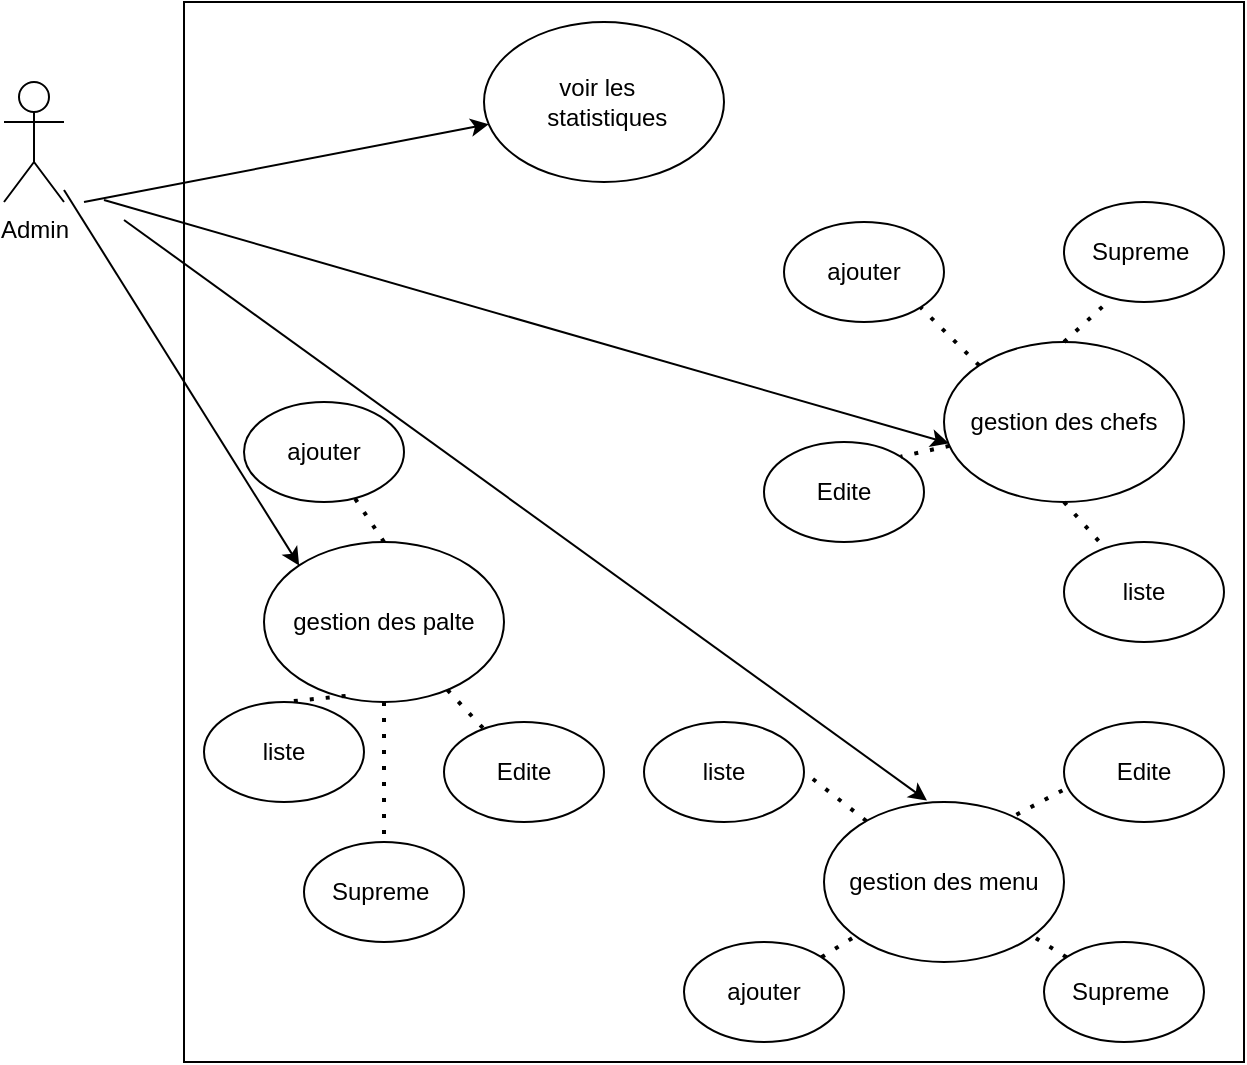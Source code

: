 <mxfile version="22.1.3" type="device">
  <diagram name="Page-1" id="ma_yxxifLasTanGZJS4U">
    <mxGraphModel dx="1050" dy="581" grid="1" gridSize="10" guides="1" tooltips="1" connect="1" arrows="1" fold="1" page="1" pageScale="1" pageWidth="827" pageHeight="1169" math="0" shadow="0">
      <root>
        <mxCell id="0" />
        <mxCell id="1" parent="0" />
        <mxCell id="blFSkxdI-w_qwhiomdWg-1" value="" style="whiteSpace=wrap;html=1;aspect=fixed;" vertex="1" parent="1">
          <mxGeometry x="150" y="80" width="530" height="530" as="geometry" />
        </mxCell>
        <mxCell id="blFSkxdI-w_qwhiomdWg-2" value="Admin" style="shape=umlActor;verticalLabelPosition=bottom;verticalAlign=top;html=1;outlineConnect=0;" vertex="1" parent="1">
          <mxGeometry x="60" y="120" width="30" height="60" as="geometry" />
        </mxCell>
        <mxCell id="blFSkxdI-w_qwhiomdWg-3" value="voir les&amp;nbsp;&amp;nbsp;&lt;br&gt;&amp;nbsp;statistiques" style="ellipse;whiteSpace=wrap;html=1;" vertex="1" parent="1">
          <mxGeometry x="300" y="90" width="120" height="80" as="geometry" />
        </mxCell>
        <mxCell id="blFSkxdI-w_qwhiomdWg-4" value="gestion des palte" style="ellipse;whiteSpace=wrap;html=1;" vertex="1" parent="1">
          <mxGeometry x="190" y="350" width="120" height="80" as="geometry" />
        </mxCell>
        <mxCell id="blFSkxdI-w_qwhiomdWg-5" value="gestion des chefs" style="ellipse;whiteSpace=wrap;html=1;" vertex="1" parent="1">
          <mxGeometry x="530" y="250" width="120" height="80" as="geometry" />
        </mxCell>
        <mxCell id="blFSkxdI-w_qwhiomdWg-6" value="" style="endArrow=classic;html=1;rounded=0;entryX=0;entryY=0;entryDx=0;entryDy=0;" edge="1" parent="1" source="blFSkxdI-w_qwhiomdWg-2" target="blFSkxdI-w_qwhiomdWg-4">
          <mxGeometry width="50" height="50" relative="1" as="geometry">
            <mxPoint x="250" y="390" as="sourcePoint" />
            <mxPoint x="300" y="340" as="targetPoint" />
          </mxGeometry>
        </mxCell>
        <mxCell id="blFSkxdI-w_qwhiomdWg-7" value="" style="endArrow=classic;html=1;rounded=0;" edge="1" parent="1" target="blFSkxdI-w_qwhiomdWg-3">
          <mxGeometry width="50" height="50" relative="1" as="geometry">
            <mxPoint x="100" y="180" as="sourcePoint" />
            <mxPoint x="218" y="242" as="targetPoint" />
          </mxGeometry>
        </mxCell>
        <mxCell id="blFSkxdI-w_qwhiomdWg-8" value="" style="endArrow=classic;html=1;rounded=0;entryX=0.02;entryY=0.633;entryDx=0;entryDy=0;entryPerimeter=0;" edge="1" parent="1" target="blFSkxdI-w_qwhiomdWg-5">
          <mxGeometry width="50" height="50" relative="1" as="geometry">
            <mxPoint x="110" y="179" as="sourcePoint" />
            <mxPoint x="370" y="180" as="targetPoint" />
          </mxGeometry>
        </mxCell>
        <mxCell id="blFSkxdI-w_qwhiomdWg-9" value="gestion des menu" style="ellipse;whiteSpace=wrap;html=1;" vertex="1" parent="1">
          <mxGeometry x="470" y="480" width="120" height="80" as="geometry" />
        </mxCell>
        <mxCell id="blFSkxdI-w_qwhiomdWg-10" value="" style="endArrow=classic;html=1;rounded=0;entryX=0.429;entryY=-0.009;entryDx=0;entryDy=0;entryPerimeter=0;" edge="1" parent="1" target="blFSkxdI-w_qwhiomdWg-9">
          <mxGeometry width="50" height="50" relative="1" as="geometry">
            <mxPoint x="120" y="189" as="sourcePoint" />
            <mxPoint x="542" y="260" as="targetPoint" />
          </mxGeometry>
        </mxCell>
        <mxCell id="blFSkxdI-w_qwhiomdWg-11" value="ajouter" style="ellipse;whiteSpace=wrap;html=1;" vertex="1" parent="1">
          <mxGeometry x="400" y="550" width="80" height="50" as="geometry" />
        </mxCell>
        <mxCell id="blFSkxdI-w_qwhiomdWg-12" value="liste" style="ellipse;whiteSpace=wrap;html=1;" vertex="1" parent="1">
          <mxGeometry x="380" y="440" width="80" height="50" as="geometry" />
        </mxCell>
        <mxCell id="blFSkxdI-w_qwhiomdWg-13" value="Supreme&amp;nbsp;" style="ellipse;whiteSpace=wrap;html=1;" vertex="1" parent="1">
          <mxGeometry x="580" y="550" width="80" height="50" as="geometry" />
        </mxCell>
        <mxCell id="blFSkxdI-w_qwhiomdWg-14" value="Edite" style="ellipse;whiteSpace=wrap;html=1;" vertex="1" parent="1">
          <mxGeometry x="590" y="440" width="80" height="50" as="geometry" />
        </mxCell>
        <mxCell id="blFSkxdI-w_qwhiomdWg-23" value="liste" style="ellipse;whiteSpace=wrap;html=1;" vertex="1" parent="1">
          <mxGeometry x="160" y="430" width="80" height="50" as="geometry" />
        </mxCell>
        <mxCell id="blFSkxdI-w_qwhiomdWg-24" value="Edite" style="ellipse;whiteSpace=wrap;html=1;" vertex="1" parent="1">
          <mxGeometry x="280" y="440" width="80" height="50" as="geometry" />
        </mxCell>
        <mxCell id="blFSkxdI-w_qwhiomdWg-25" value="ajouter" style="ellipse;whiteSpace=wrap;html=1;" vertex="1" parent="1">
          <mxGeometry x="180" y="280" width="80" height="50" as="geometry" />
        </mxCell>
        <mxCell id="blFSkxdI-w_qwhiomdWg-26" value="Supreme&amp;nbsp;" style="ellipse;whiteSpace=wrap;html=1;" vertex="1" parent="1">
          <mxGeometry x="210" y="500" width="80" height="50" as="geometry" />
        </mxCell>
        <mxCell id="blFSkxdI-w_qwhiomdWg-27" value="Edite" style="ellipse;whiteSpace=wrap;html=1;" vertex="1" parent="1">
          <mxGeometry x="440" y="300" width="80" height="50" as="geometry" />
        </mxCell>
        <mxCell id="blFSkxdI-w_qwhiomdWg-28" value="liste" style="ellipse;whiteSpace=wrap;html=1;" vertex="1" parent="1">
          <mxGeometry x="590" y="350" width="80" height="50" as="geometry" />
        </mxCell>
        <mxCell id="blFSkxdI-w_qwhiomdWg-29" value="ajouter" style="ellipse;whiteSpace=wrap;html=1;" vertex="1" parent="1">
          <mxGeometry x="450" y="190" width="80" height="50" as="geometry" />
        </mxCell>
        <mxCell id="blFSkxdI-w_qwhiomdWg-30" value="Supreme&amp;nbsp;" style="ellipse;whiteSpace=wrap;html=1;" vertex="1" parent="1">
          <mxGeometry x="590" y="180" width="80" height="50" as="geometry" />
        </mxCell>
        <mxCell id="blFSkxdI-w_qwhiomdWg-31" value="" style="endArrow=none;dashed=1;html=1;dashPattern=1 3;strokeWidth=2;rounded=0;entryX=1;entryY=0;entryDx=0;entryDy=0;" edge="1" parent="1" source="blFSkxdI-w_qwhiomdWg-5" target="blFSkxdI-w_qwhiomdWg-27">
          <mxGeometry width="50" height="50" relative="1" as="geometry">
            <mxPoint x="420" y="360" as="sourcePoint" />
            <mxPoint x="470" y="310" as="targetPoint" />
          </mxGeometry>
        </mxCell>
        <mxCell id="blFSkxdI-w_qwhiomdWg-32" value="" style="endArrow=none;dashed=1;html=1;dashPattern=1 3;strokeWidth=2;rounded=0;exitX=0.5;exitY=1;exitDx=0;exitDy=0;" edge="1" parent="1" source="blFSkxdI-w_qwhiomdWg-5" target="blFSkxdI-w_qwhiomdWg-28">
          <mxGeometry width="50" height="50" relative="1" as="geometry">
            <mxPoint x="543" y="312" as="sourcePoint" />
            <mxPoint x="518" y="317" as="targetPoint" />
          </mxGeometry>
        </mxCell>
        <mxCell id="blFSkxdI-w_qwhiomdWg-34" value="" style="endArrow=none;dashed=1;html=1;dashPattern=1 3;strokeWidth=2;rounded=0;entryX=0.27;entryY=1.004;entryDx=0;entryDy=0;exitX=0.5;exitY=0;exitDx=0;exitDy=0;entryPerimeter=0;" edge="1" parent="1" source="blFSkxdI-w_qwhiomdWg-5" target="blFSkxdI-w_qwhiomdWg-30">
          <mxGeometry width="50" height="50" relative="1" as="geometry">
            <mxPoint x="543" y="312" as="sourcePoint" />
            <mxPoint x="518" y="317" as="targetPoint" />
          </mxGeometry>
        </mxCell>
        <mxCell id="blFSkxdI-w_qwhiomdWg-35" value="" style="endArrow=none;dashed=1;html=1;dashPattern=1 3;strokeWidth=2;rounded=0;entryX=1;entryY=1;entryDx=0;entryDy=0;exitX=0;exitY=0;exitDx=0;exitDy=0;" edge="1" parent="1" source="blFSkxdI-w_qwhiomdWg-5" target="blFSkxdI-w_qwhiomdWg-29">
          <mxGeometry width="50" height="50" relative="1" as="geometry">
            <mxPoint x="600" y="260" as="sourcePoint" />
            <mxPoint x="622" y="240" as="targetPoint" />
          </mxGeometry>
        </mxCell>
        <mxCell id="blFSkxdI-w_qwhiomdWg-38" value="" style="endArrow=none;dashed=1;html=1;dashPattern=1 3;strokeWidth=2;rounded=0;exitX=0.5;exitY=0;exitDx=0;exitDy=0;" edge="1" parent="1" source="blFSkxdI-w_qwhiomdWg-4" target="blFSkxdI-w_qwhiomdWg-25">
          <mxGeometry width="50" height="50" relative="1" as="geometry">
            <mxPoint x="420" y="360" as="sourcePoint" />
            <mxPoint x="470" y="310" as="targetPoint" />
          </mxGeometry>
        </mxCell>
        <mxCell id="blFSkxdI-w_qwhiomdWg-39" value="" style="endArrow=none;dashed=1;html=1;dashPattern=1 3;strokeWidth=2;rounded=0;" edge="1" parent="1" source="blFSkxdI-w_qwhiomdWg-4" target="blFSkxdI-w_qwhiomdWg-24">
          <mxGeometry width="50" height="50" relative="1" as="geometry">
            <mxPoint x="420" y="360" as="sourcePoint" />
            <mxPoint x="470" y="310" as="targetPoint" />
          </mxGeometry>
        </mxCell>
        <mxCell id="blFSkxdI-w_qwhiomdWg-40" value="" style="endArrow=none;dashed=1;html=1;dashPattern=1 3;strokeWidth=2;rounded=0;exitX=0.34;exitY=0.962;exitDx=0;exitDy=0;exitPerimeter=0;entryX=0.5;entryY=0;entryDx=0;entryDy=0;" edge="1" parent="1" source="blFSkxdI-w_qwhiomdWg-4" target="blFSkxdI-w_qwhiomdWg-23">
          <mxGeometry width="50" height="50" relative="1" as="geometry">
            <mxPoint x="420" y="360" as="sourcePoint" />
            <mxPoint x="470" y="310" as="targetPoint" />
          </mxGeometry>
        </mxCell>
        <mxCell id="blFSkxdI-w_qwhiomdWg-41" value="" style="endArrow=none;dashed=1;html=1;dashPattern=1 3;strokeWidth=2;rounded=0;exitX=0.5;exitY=1;exitDx=0;exitDy=0;" edge="1" parent="1" source="blFSkxdI-w_qwhiomdWg-4" target="blFSkxdI-w_qwhiomdWg-26">
          <mxGeometry width="50" height="50" relative="1" as="geometry">
            <mxPoint x="420" y="360" as="sourcePoint" />
            <mxPoint x="470" y="310" as="targetPoint" />
          </mxGeometry>
        </mxCell>
        <mxCell id="blFSkxdI-w_qwhiomdWg-42" value="" style="endArrow=none;dashed=1;html=1;dashPattern=1 3;strokeWidth=2;rounded=0;entryX=1;entryY=0.5;entryDx=0;entryDy=0;" edge="1" parent="1" source="blFSkxdI-w_qwhiomdWg-9" target="blFSkxdI-w_qwhiomdWg-12">
          <mxGeometry width="50" height="50" relative="1" as="geometry">
            <mxPoint x="420" y="360" as="sourcePoint" />
            <mxPoint x="470" y="310" as="targetPoint" />
          </mxGeometry>
        </mxCell>
        <mxCell id="blFSkxdI-w_qwhiomdWg-43" value="" style="endArrow=none;dashed=1;html=1;dashPattern=1 3;strokeWidth=2;rounded=0;exitX=-0.01;exitY=0.684;exitDx=0;exitDy=0;exitPerimeter=0;entryX=0.767;entryY=0.107;entryDx=0;entryDy=0;entryPerimeter=0;" edge="1" parent="1" source="blFSkxdI-w_qwhiomdWg-14" target="blFSkxdI-w_qwhiomdWg-9">
          <mxGeometry width="50" height="50" relative="1" as="geometry">
            <mxPoint x="420" y="360" as="sourcePoint" />
            <mxPoint x="470" y="310" as="targetPoint" />
          </mxGeometry>
        </mxCell>
        <mxCell id="blFSkxdI-w_qwhiomdWg-44" value="" style="endArrow=none;dashed=1;html=1;dashPattern=1 3;strokeWidth=2;rounded=0;" edge="1" parent="1" source="blFSkxdI-w_qwhiomdWg-11" target="blFSkxdI-w_qwhiomdWg-9">
          <mxGeometry width="50" height="50" relative="1" as="geometry">
            <mxPoint x="420" y="360" as="sourcePoint" />
            <mxPoint x="470" y="310" as="targetPoint" />
          </mxGeometry>
        </mxCell>
        <mxCell id="blFSkxdI-w_qwhiomdWg-45" value="" style="endArrow=none;dashed=1;html=1;dashPattern=1 3;strokeWidth=2;rounded=0;" edge="1" parent="1" source="blFSkxdI-w_qwhiomdWg-13" target="blFSkxdI-w_qwhiomdWg-9">
          <mxGeometry width="50" height="50" relative="1" as="geometry">
            <mxPoint x="420" y="360" as="sourcePoint" />
            <mxPoint x="470" y="310" as="targetPoint" />
          </mxGeometry>
        </mxCell>
      </root>
    </mxGraphModel>
  </diagram>
</mxfile>

